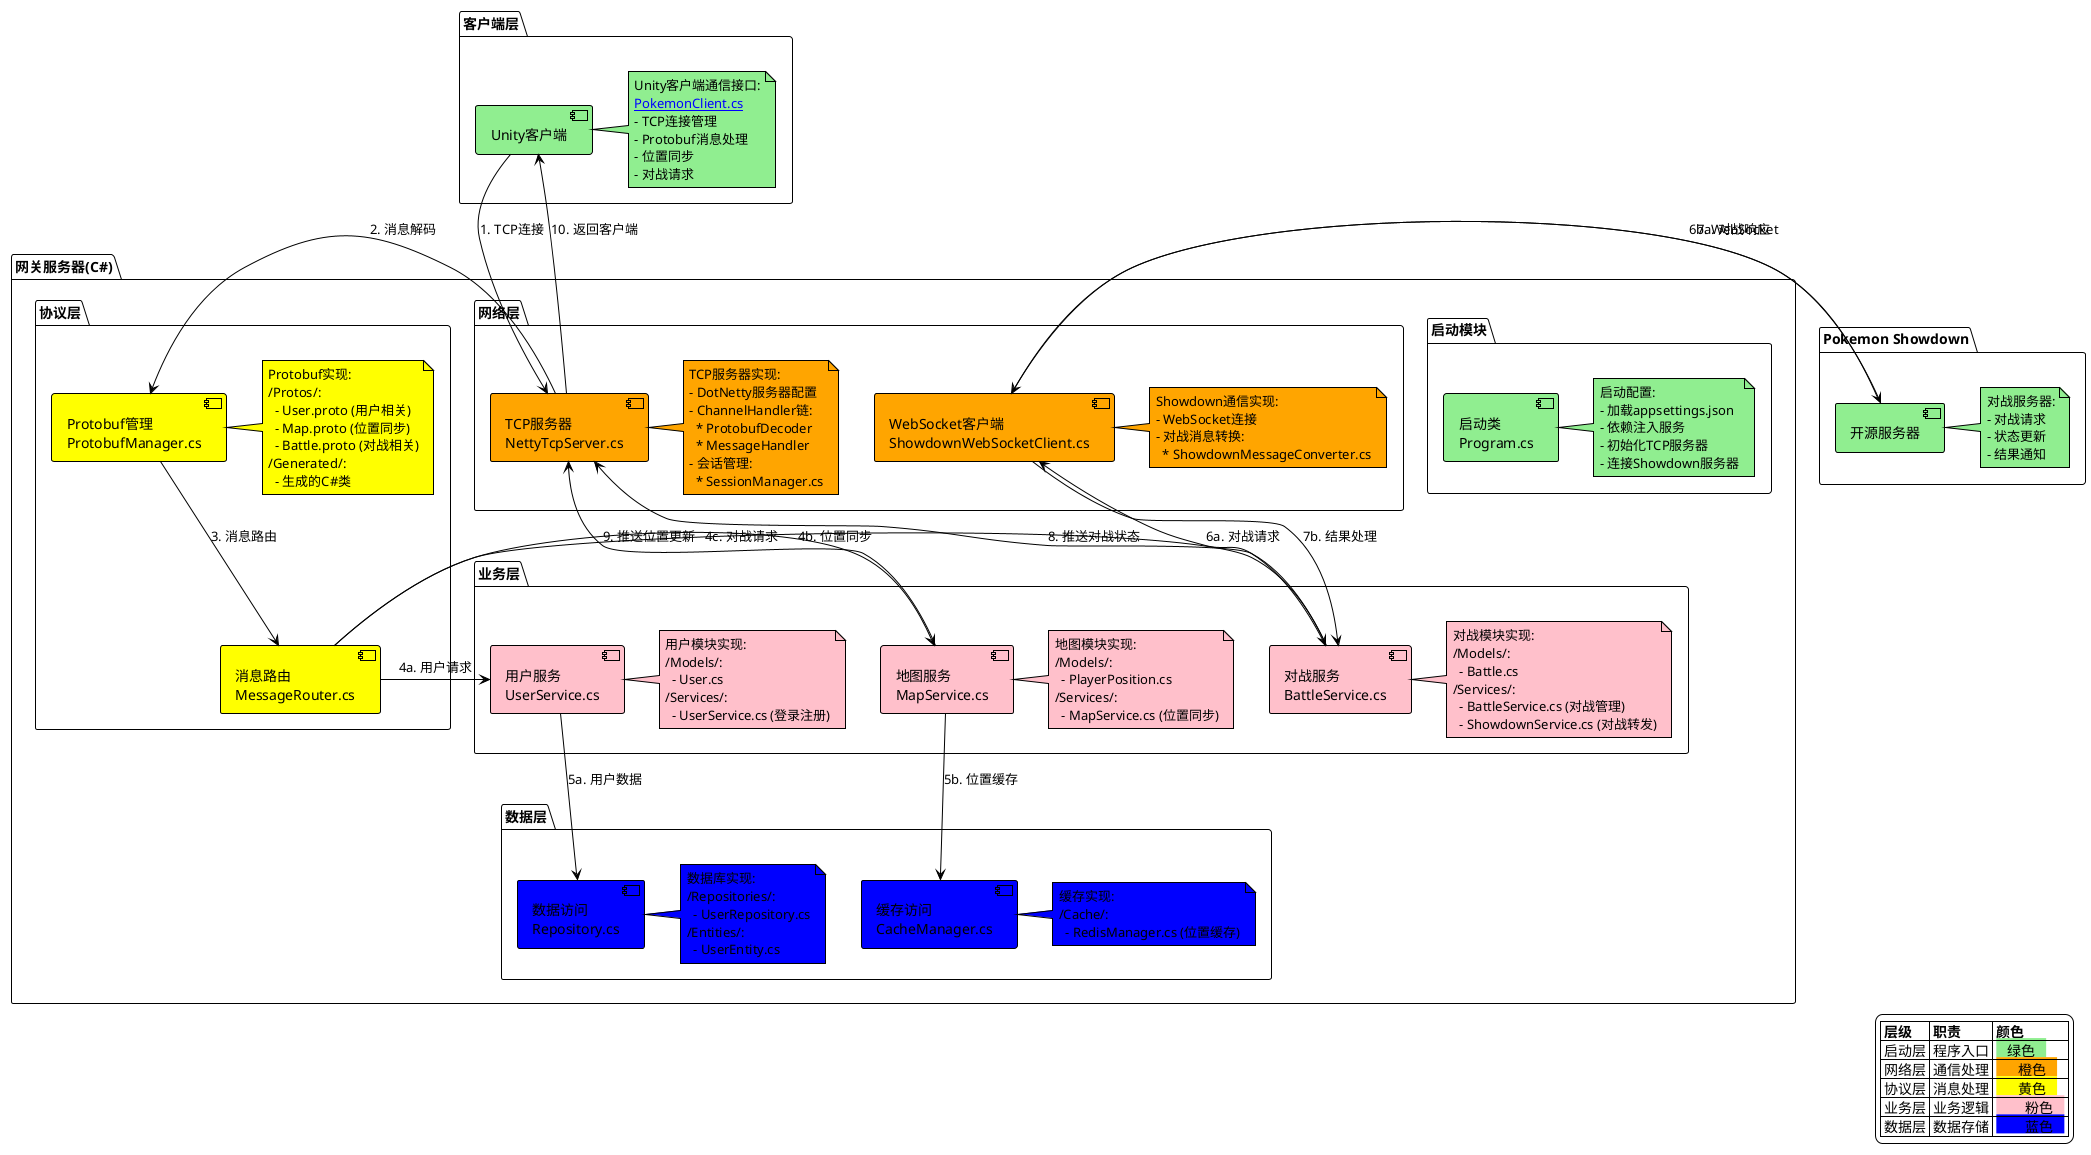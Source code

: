 @startuml My Pokemon Gateway Architecture
!theme plain

package "客户端层" {
    [Unity客户端] as Client #LightGreen
    note right of Client #LightGreen
      Unity客户端通信接口:
      [[file:///my-pokemon/Client/PokemonClient.cs PokemonClient.cs]]
      - TCP连接管理
      - Protobuf消息处理
      - 位置同步
      - 对战请求
    end note
}

package "网关服务器(C#)" {
    package "启动模块" {
        [启动类\nProgram.cs] as Program #LightGreen
        note right of Program #LightGreen
          启动配置:
          - 加载appsettings.json
          - 依赖注入服务
          - 初始化TCP服务器
          - 连接Showdown服务器
        end note
    }

    package "网络层" {
        [TCP服务器\nNettyTcpServer.cs] as TcpServer #Orange
        [WebSocket客户端\nShowdownWebSocketClient.cs] as WsClient #Orange
        
        note right of TcpServer #Orange
          TCP服务器实现:
          - DotNetty服务器配置
          - ChannelHandler链:
            * ProtobufDecoder
            * MessageHandler
          - 会话管理:
            * SessionManager.cs
        end note
        
        note right of WsClient #Orange
          Showdown通信实现:
          - WebSocket连接
          - 对战消息转换:
            * ShowdownMessageConverter.cs
        end note
    }
    
    package "协议层" {
        [Protobuf管理\nProtobufManager.cs] as ProtobufManager #Yellow
        [消息路由\nMessageRouter.cs] as MessageRouter #Yellow
        
        note right of ProtobufManager #Yellow
          Protobuf实现:
          /Protos/:
            - User.proto (用户相关)
            - Map.proto (位置同步)
            - Battle.proto (对战相关)
          /Generated/:
            - 生成的C#类
        end note
    }
    
    package "业务层" {
        [用户服务\nUserService.cs] as UserManager #Pink
        [地图服务\nMapService.cs] as MapManager #Pink
        [对战服务\nBattleService.cs] as BattleManager #Pink
        
        note right of UserManager #Pink
          用户模块实现:
          /Models/:
            - User.cs
          /Services/:
            - UserService.cs (登录注册)
        end note
        
        note right of MapManager #Pink
          地图模块实现:
          /Models/:
            - PlayerPosition.cs
          /Services/:
            - MapService.cs (位置同步)
        end note
        
        note right of BattleManager #Pink
          对战模块实现:
          /Models/:
            - Battle.cs
          /Services/:
            - BattleService.cs (对战管理)
            - ShowdownService.cs (对战转发)
        end note
    }
    
    package "数据层" {
        [数据访问\nRepository.cs] as Database #Blue
        [缓存访问\nCacheManager.cs] as Cache #Blue
        
        note right of Database #Blue
          数据库实现:
          /Repositories/:
            - UserRepository.cs
          /Entities/:
            - UserEntity.cs
        end note
        
        note right of Cache #Blue
          缓存实现:
          /Cache/:
            - RedisManager.cs (位置缓存)
        end note
    }
}

package "Pokemon Showdown" {
    [开源服务器] as ShowdownServer #LightGreen
    note right of ShowdownServer #LightGreen
      对战服务器:
      - 对战请求
      - 状态更新
      - 结果通知
    end note
}

' 核心流程
Client -down-> TcpServer : "1. TCP连接"
TcpServer -down-> ProtobufManager : "2. 消息解码"
ProtobufManager -down-> MessageRouter : "3. 消息路由"

MessageRouter -right-> UserManager : "4a. 用户请求"
MessageRouter -right-> MapManager : "4b. 位置同步"
MessageRouter -right-> BattleManager : "4c. 对战请求"

UserManager -down-> Database : "5a. 用户数据"
MapManager -down-> Cache : "5b. 位置缓存"

BattleManager -right-> WsClient : "6a. 对战请求"
WsClient -right-> ShowdownServer : "6b. WebSocket"
ShowdownServer -left-> WsClient : "7a. 对战响应"
WsClient -left-> BattleManager : "7b. 结果处理"

BattleManager -up-> TcpServer : "8. 推送对战状态"
MapManager -up-> TcpServer : "9. 推送位置更新"
TcpServer -up-> Client : "10. 返回客户端"

legend right
  |= 层级 |= 职责 |= 颜色 |
  | 启动层 | 程序入口 | <back:#LightGreen>   绿色   </back> |
  | 网络层 | 通信处理 | <back:#Orange>      橙色   </back> |
  | 协议层 | 消息处理 | <back:#Yellow>      黄色   </back> |
  | 业务层 | 业务逻辑 | <back:#Pink>        粉色   </back> |
  | 数据层 | 数据存储 | <back:#Blue>        蓝色   </back> |
endlegend

@enduml 